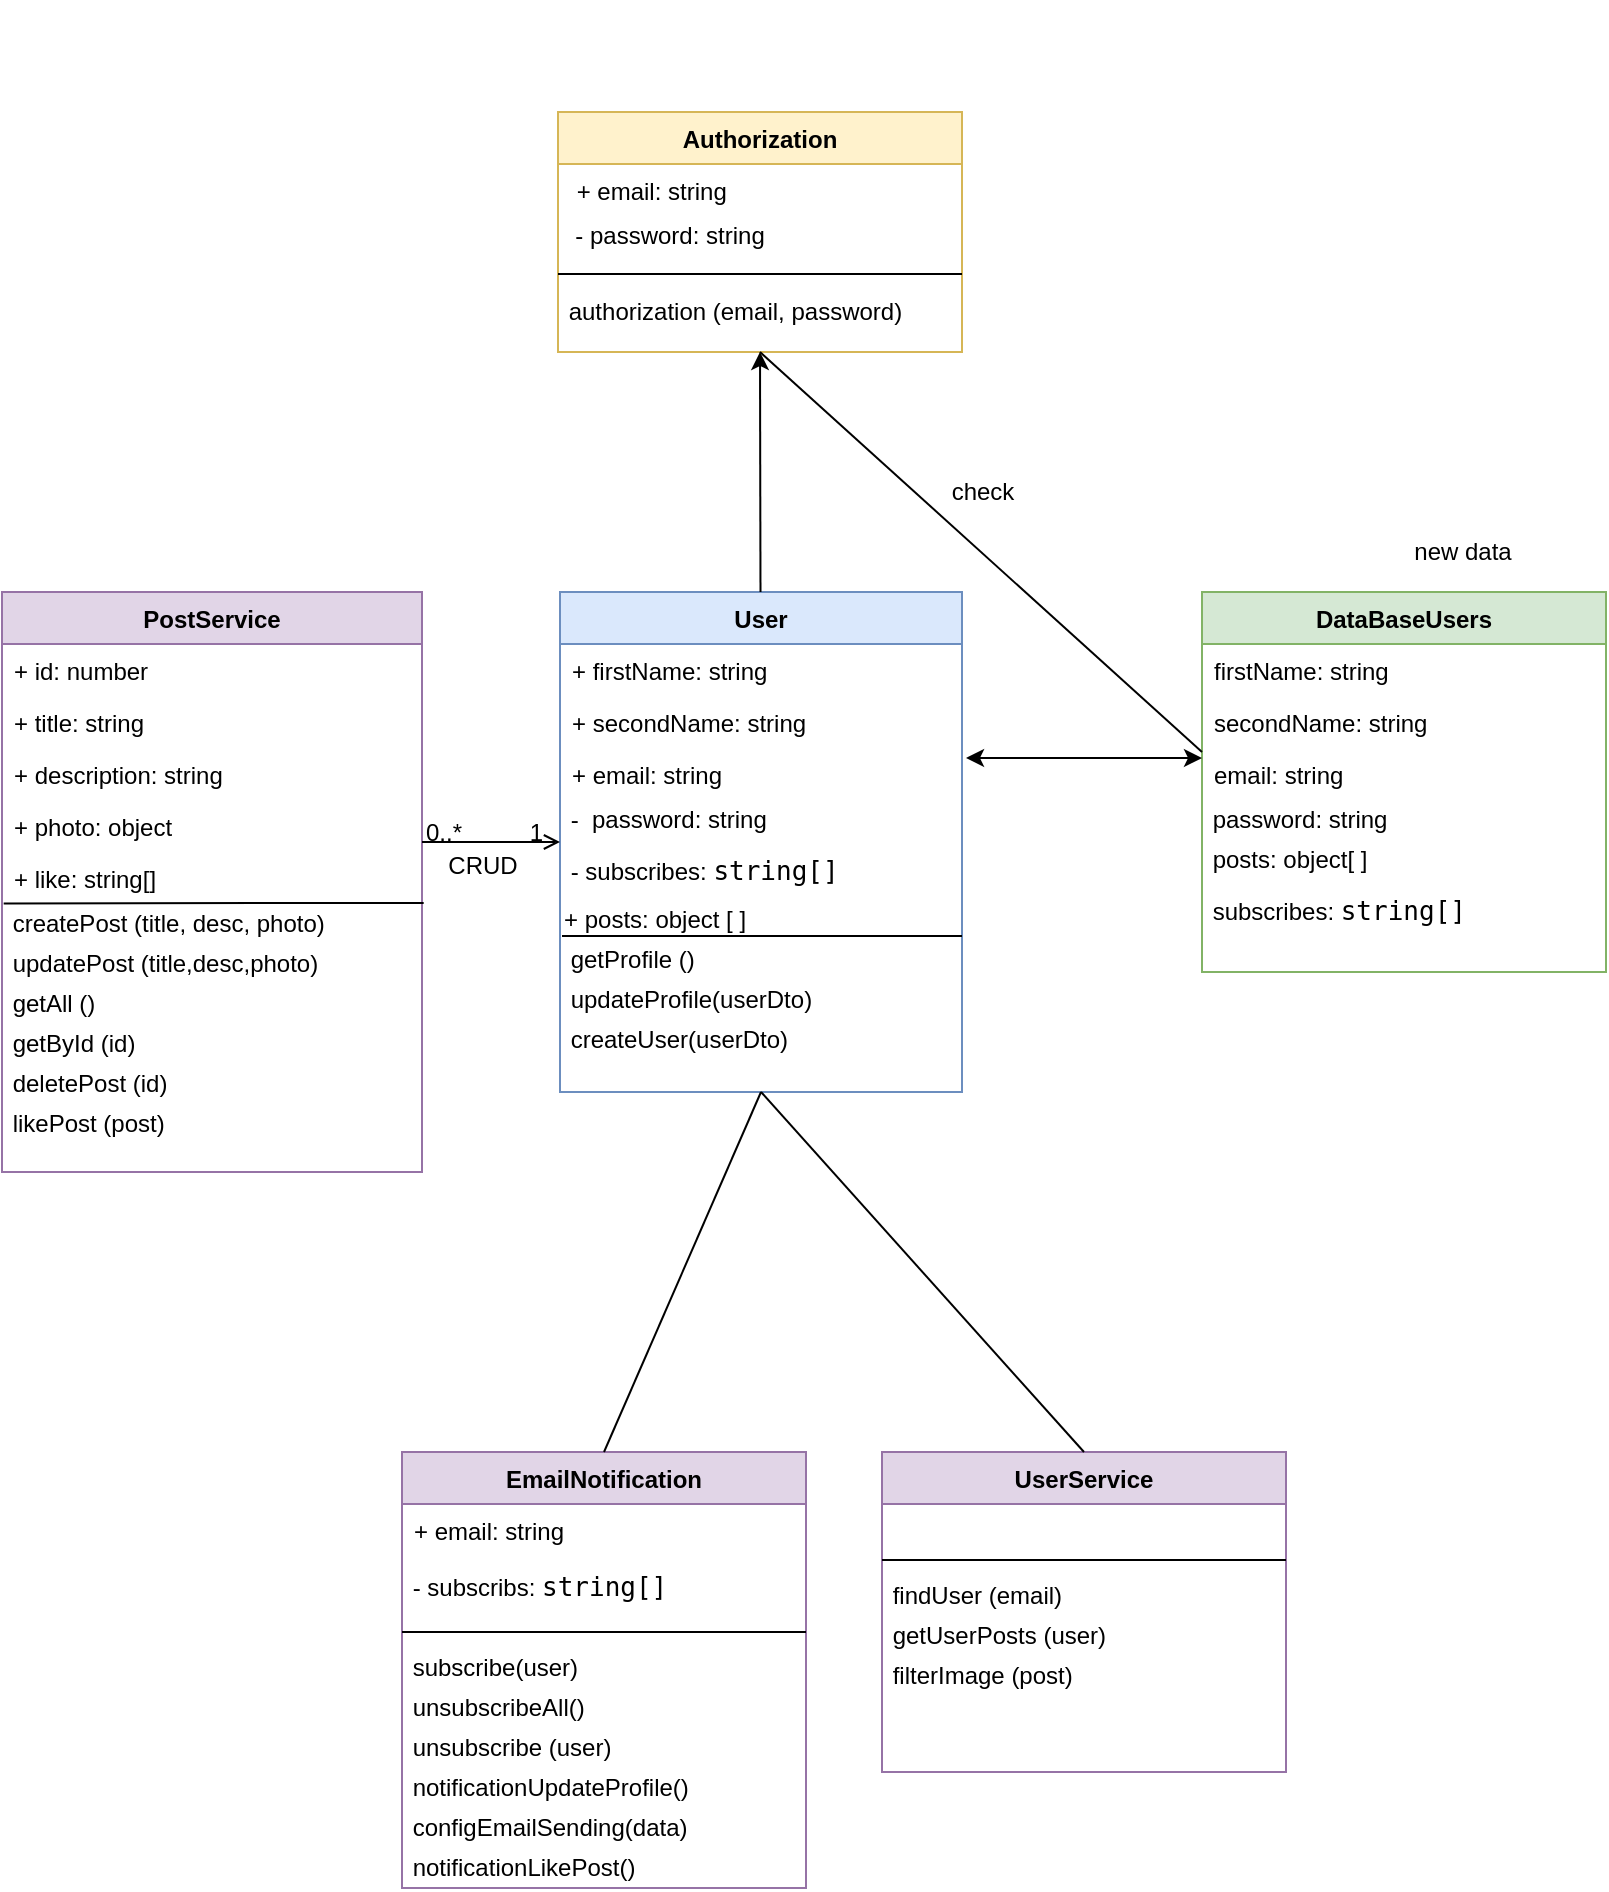 <mxfile version="16.5.4" type="github">
  <diagram id="C5RBs43oDa-KdzZeNtuy" name="Page-1">
    <mxGraphModel dx="1102" dy="882" grid="1" gridSize="10" guides="1" tooltips="1" connect="1" arrows="1" fold="1" page="1" pageScale="1" pageWidth="827" pageHeight="1169" math="0" shadow="0">
      <root>
        <mxCell id="WIyWlLk6GJQsqaUBKTNV-0" />
        <mxCell id="WIyWlLk6GJQsqaUBKTNV-1" parent="WIyWlLk6GJQsqaUBKTNV-0" />
        <mxCell id="zkfFHV4jXpPFQw0GAbJ--0" value="PostService&#xa;" style="swimlane;fontStyle=1;align=center;verticalAlign=top;childLayout=stackLayout;horizontal=1;startSize=26;horizontalStack=0;resizeParent=1;resizeLast=0;collapsible=1;marginBottom=0;rounded=0;shadow=0;strokeWidth=1;fillColor=#e1d5e7;strokeColor=#9673a6;" parent="WIyWlLk6GJQsqaUBKTNV-1" vertex="1">
          <mxGeometry y="400" width="210" height="290" as="geometry">
            <mxRectangle x="230" y="140" width="160" height="26" as="alternateBounds" />
          </mxGeometry>
        </mxCell>
        <mxCell id="zkfFHV4jXpPFQw0GAbJ--1" value="+ id: number" style="text;align=left;verticalAlign=top;spacingLeft=4;spacingRight=4;overflow=hidden;rotatable=0;points=[[0,0.5],[1,0.5]];portConstraint=eastwest;" parent="zkfFHV4jXpPFQw0GAbJ--0" vertex="1">
          <mxGeometry y="26" width="210" height="26" as="geometry" />
        </mxCell>
        <mxCell id="zkfFHV4jXpPFQw0GAbJ--2" value="+ title: string" style="text;align=left;verticalAlign=top;spacingLeft=4;spacingRight=4;overflow=hidden;rotatable=0;points=[[0,0.5],[1,0.5]];portConstraint=eastwest;rounded=0;shadow=0;html=0;" parent="zkfFHV4jXpPFQw0GAbJ--0" vertex="1">
          <mxGeometry y="52" width="210" height="26" as="geometry" />
        </mxCell>
        <mxCell id="zkfFHV4jXpPFQw0GAbJ--3" value="+ description: string" style="text;align=left;verticalAlign=top;spacingLeft=4;spacingRight=4;overflow=hidden;rotatable=0;points=[[0,0.5],[1,0.5]];portConstraint=eastwest;rounded=0;shadow=0;html=0;" parent="zkfFHV4jXpPFQw0GAbJ--0" vertex="1">
          <mxGeometry y="78" width="210" height="26" as="geometry" />
        </mxCell>
        <mxCell id="TGGtBXSz6WMK7u7tevUp-3" value="+ photo: object" style="text;align=left;verticalAlign=top;spacingLeft=4;spacingRight=4;overflow=hidden;rotatable=0;points=[[0,0.5],[1,0.5]];portConstraint=eastwest;rounded=0;shadow=0;html=0;" parent="zkfFHV4jXpPFQw0GAbJ--0" vertex="1">
          <mxGeometry y="104" width="210" height="26" as="geometry" />
        </mxCell>
        <mxCell id="Zz4eNRGso9lK53Tdf_78-0" value="+ like: string[]" style="text;align=left;verticalAlign=top;spacingLeft=4;spacingRight=4;overflow=hidden;rotatable=0;points=[[0,0.5],[1,0.5]];portConstraint=eastwest;rounded=0;shadow=0;html=0;" vertex="1" parent="zkfFHV4jXpPFQw0GAbJ--0">
          <mxGeometry y="130" width="210" height="26" as="geometry" />
        </mxCell>
        <mxCell id="TGGtBXSz6WMK7u7tevUp-5" value="" style="endArrow=none;html=1;rounded=0;exitX=0.004;exitY=-0.014;exitDx=0;exitDy=0;exitPerimeter=0;entryX=1.004;entryY=-0.028;entryDx=0;entryDy=0;entryPerimeter=0;" parent="zkfFHV4jXpPFQw0GAbJ--0" source="VkD3TOjIiIWvsF4e_gnP-7" target="VkD3TOjIiIWvsF4e_gnP-7" edge="1">
          <mxGeometry width="50" height="50" relative="1" as="geometry">
            <mxPoint x="60" y="180" as="sourcePoint" />
            <mxPoint x="110" y="130" as="targetPoint" />
          </mxGeometry>
        </mxCell>
        <mxCell id="VkD3TOjIiIWvsF4e_gnP-7" value="&amp;nbsp;createPost (title, desc, photo)" style="text;html=1;align=left;verticalAlign=middle;resizable=0;points=[];autosize=1;strokeColor=none;fillColor=none;imageAspect=1;pointerEvents=1;imageHeight=24;" parent="zkfFHV4jXpPFQw0GAbJ--0" vertex="1">
          <mxGeometry y="156" width="210" height="20" as="geometry" />
        </mxCell>
        <mxCell id="RooowFxhHjXUuwGwddAt-10" value="&amp;nbsp;updatePost (title,desc,photo)" style="text;html=1;align=left;verticalAlign=middle;resizable=0;points=[];autosize=1;strokeColor=none;fillColor=none;fontSize=12;fontFamily=Helvetica;fontColor=default;" parent="zkfFHV4jXpPFQw0GAbJ--0" vertex="1">
          <mxGeometry y="176" width="210" height="20" as="geometry" />
        </mxCell>
        <mxCell id="RooowFxhHjXUuwGwddAt-11" value="&amp;nbsp;getAll ()" style="text;html=1;align=left;verticalAlign=middle;resizable=0;points=[];autosize=1;strokeColor=none;fillColor=none;fontSize=12;fontFamily=Helvetica;fontColor=default;" parent="zkfFHV4jXpPFQw0GAbJ--0" vertex="1">
          <mxGeometry y="196" width="210" height="20" as="geometry" />
        </mxCell>
        <mxCell id="o71eLGBOCUW8a8nhn07H-0" value="&amp;nbsp;getById (id)" style="text;html=1;align=left;verticalAlign=middle;resizable=0;points=[];autosize=1;strokeColor=none;fillColor=none;fontSize=12;fontFamily=Helvetica;fontColor=default;" parent="zkfFHV4jXpPFQw0GAbJ--0" vertex="1">
          <mxGeometry y="216" width="210" height="20" as="geometry" />
        </mxCell>
        <mxCell id="RooowFxhHjXUuwGwddAt-12" value="&amp;nbsp;deletePost (id)" style="text;html=1;align=left;verticalAlign=middle;resizable=0;points=[];autosize=1;strokeColor=none;fillColor=none;fontSize=12;fontFamily=Helvetica;fontColor=default;" parent="zkfFHV4jXpPFQw0GAbJ--0" vertex="1">
          <mxGeometry y="236" width="210" height="20" as="geometry" />
        </mxCell>
        <mxCell id="RooowFxhHjXUuwGwddAt-57" value="&amp;nbsp;likePost (post)" style="text;html=1;align=left;verticalAlign=middle;resizable=0;points=[];autosize=1;strokeColor=none;fillColor=none;fontSize=12;fontFamily=Helvetica;fontColor=default;" parent="zkfFHV4jXpPFQw0GAbJ--0" vertex="1">
          <mxGeometry y="256" width="210" height="20" as="geometry" />
        </mxCell>
        <mxCell id="zkfFHV4jXpPFQw0GAbJ--17" value="User" style="swimlane;fontStyle=1;align=center;verticalAlign=top;childLayout=stackLayout;horizontal=1;startSize=26;horizontalStack=0;resizeParent=1;resizeLast=0;collapsible=1;marginBottom=0;rounded=0;shadow=0;strokeWidth=1;fillColor=#dae8fc;strokeColor=#6c8ebf;" parent="WIyWlLk6GJQsqaUBKTNV-1" vertex="1">
          <mxGeometry x="279" y="400" width="201" height="250" as="geometry">
            <mxRectangle x="458" y="410" width="160" height="26" as="alternateBounds" />
          </mxGeometry>
        </mxCell>
        <mxCell id="zkfFHV4jXpPFQw0GAbJ--18" value="+ firstName: string" style="text;align=left;verticalAlign=top;spacingLeft=4;spacingRight=4;overflow=hidden;rotatable=0;points=[[0,0.5],[1,0.5]];portConstraint=eastwest;" parent="zkfFHV4jXpPFQw0GAbJ--17" vertex="1">
          <mxGeometry y="26" width="201" height="26" as="geometry" />
        </mxCell>
        <mxCell id="zkfFHV4jXpPFQw0GAbJ--19" value="+ secondName: string" style="text;align=left;verticalAlign=top;spacingLeft=4;spacingRight=4;overflow=hidden;rotatable=0;points=[[0,0.5],[1,0.5]];portConstraint=eastwest;rounded=0;shadow=0;html=0;" parent="zkfFHV4jXpPFQw0GAbJ--17" vertex="1">
          <mxGeometry y="52" width="201" height="26" as="geometry" />
        </mxCell>
        <mxCell id="zkfFHV4jXpPFQw0GAbJ--20" value="+ email: string" style="text;align=left;verticalAlign=top;spacingLeft=4;spacingRight=4;overflow=hidden;rotatable=0;points=[[0,0.5],[1,0.5]];portConstraint=eastwest;rounded=0;shadow=0;html=0;" parent="zkfFHV4jXpPFQw0GAbJ--17" vertex="1">
          <mxGeometry y="78" width="201" height="26" as="geometry" />
        </mxCell>
        <mxCell id="VkD3TOjIiIWvsF4e_gnP-5" value="&amp;nbsp;-&amp;nbsp; password: string" style="text;html=1;align=left;verticalAlign=middle;resizable=0;points=[];autosize=1;strokeColor=none;fillColor=none;" parent="zkfFHV4jXpPFQw0GAbJ--17" vertex="1">
          <mxGeometry y="104" width="201" height="20" as="geometry" />
        </mxCell>
        <mxCell id="RooowFxhHjXUuwGwddAt-49" value="&amp;nbsp;- subscribes:&amp;nbsp;&lt;code class=&quot;ts keyword&quot; style=&quot;line-height: 19.5px ; font-size: 13px ; background: none ; font-family: &amp;#34;consolas&amp;#34; , &amp;#34;courier new&amp;#34; , monospace &amp;#34;important&amp;#34; ; border-radius: 0px ; border: 0px ; float: none ; height: auto ; margin: 0px ; outline: 0px ; overflow: visible ; padding: 0px ; position: static ; vertical-align: baseline ; width: auto ; box-sizing: content-box ; min-height: auto&quot;&gt;string&lt;/code&gt;&lt;code class=&quot;ts plain&quot; style=&quot;line-height: 19.5px ; font-size: 13px ; background: none ; font-family: &amp;#34;consolas&amp;#34; , &amp;#34;courier new&amp;#34; , monospace &amp;#34;important&amp;#34; ; border-radius: 0px ; border: 0px ; float: none ; height: auto ; margin: 0px ; outline: 0px ; overflow: visible ; padding: 0px ; position: static ; vertical-align: baseline ; width: auto ; box-sizing: content-box ; min-height: auto&quot;&gt;[]&lt;/code&gt;" style="text;html=1;align=left;verticalAlign=middle;resizable=0;points=[];autosize=1;strokeColor=none;fillColor=none;fontSize=12;fontFamily=Helvetica;fontColor=default;" parent="zkfFHV4jXpPFQw0GAbJ--17" vertex="1">
          <mxGeometry y="124" width="201" height="30" as="geometry" />
        </mxCell>
        <mxCell id="TGGtBXSz6WMK7u7tevUp-1" value="+ posts: object [ ]" style="text;html=1;align=left;verticalAlign=middle;resizable=0;points=[];autosize=1;strokeColor=none;fillColor=none;" parent="zkfFHV4jXpPFQw0GAbJ--17" vertex="1">
          <mxGeometry y="154" width="201" height="20" as="geometry" />
        </mxCell>
        <mxCell id="RooowFxhHjXUuwGwddAt-14" value="&amp;nbsp;getProfile ()" style="text;html=1;align=left;verticalAlign=middle;resizable=0;points=[];autosize=1;strokeColor=none;fillColor=none;fontSize=12;fontFamily=Helvetica;fontColor=default;" parent="zkfFHV4jXpPFQw0GAbJ--17" vertex="1">
          <mxGeometry y="174" width="201" height="20" as="geometry" />
        </mxCell>
        <mxCell id="TGGtBXSz6WMK7u7tevUp-2" value="" style="endArrow=none;html=1;rounded=0;exitX=1;exitY=0.9;exitDx=0;exitDy=0;exitPerimeter=0;" parent="zkfFHV4jXpPFQw0GAbJ--17" source="TGGtBXSz6WMK7u7tevUp-1" edge="1">
          <mxGeometry width="50" height="50" relative="1" as="geometry">
            <mxPoint x="111" y="410" as="sourcePoint" />
            <mxPoint x="1" y="172" as="targetPoint" />
          </mxGeometry>
        </mxCell>
        <mxCell id="RooowFxhHjXUuwGwddAt-15" value="&amp;nbsp;updateProfile(userDto)" style="text;html=1;align=left;verticalAlign=middle;resizable=0;points=[];autosize=1;strokeColor=none;fillColor=none;fontSize=12;fontFamily=Helvetica;fontColor=default;" parent="zkfFHV4jXpPFQw0GAbJ--17" vertex="1">
          <mxGeometry y="194" width="201" height="20" as="geometry" />
        </mxCell>
        <mxCell id="UMS8t8QA4n5wMa-PVBVG-1" value="&amp;nbsp;createUser(userDto)" style="text;html=1;align=left;verticalAlign=middle;resizable=0;points=[];autosize=1;strokeColor=none;fillColor=none;fontSize=12;fontFamily=Helvetica;fontColor=default;" parent="zkfFHV4jXpPFQw0GAbJ--17" vertex="1">
          <mxGeometry y="214" width="201" height="20" as="geometry" />
        </mxCell>
        <mxCell id="zkfFHV4jXpPFQw0GAbJ--26" value="" style="endArrow=open;shadow=0;strokeWidth=1;rounded=0;endFill=1;edgeStyle=elbowEdgeStyle;elbow=vertical;" parent="WIyWlLk6GJQsqaUBKTNV-1" source="zkfFHV4jXpPFQw0GAbJ--0" target="zkfFHV4jXpPFQw0GAbJ--17" edge="1">
          <mxGeometry x="0.5" y="41" relative="1" as="geometry">
            <mxPoint x="260" y="482" as="sourcePoint" />
            <mxPoint x="420" y="482" as="targetPoint" />
            <mxPoint x="-40" y="32" as="offset" />
          </mxGeometry>
        </mxCell>
        <mxCell id="zkfFHV4jXpPFQw0GAbJ--27" value="0..*" style="resizable=0;align=left;verticalAlign=bottom;labelBackgroundColor=none;fontSize=12;" parent="zkfFHV4jXpPFQw0GAbJ--26" connectable="0" vertex="1">
          <mxGeometry x="-1" relative="1" as="geometry">
            <mxPoint y="4" as="offset" />
          </mxGeometry>
        </mxCell>
        <mxCell id="zkfFHV4jXpPFQw0GAbJ--28" value="1" style="resizable=0;align=right;verticalAlign=bottom;labelBackgroundColor=none;fontSize=12;" parent="zkfFHV4jXpPFQw0GAbJ--26" connectable="0" vertex="1">
          <mxGeometry x="1" relative="1" as="geometry">
            <mxPoint x="-7" y="4" as="offset" />
          </mxGeometry>
        </mxCell>
        <mxCell id="zkfFHV4jXpPFQw0GAbJ--29" value="CRUD" style="text;html=1;resizable=0;points=[];;align=center;verticalAlign=middle;labelBackgroundColor=none;rounded=0;shadow=0;strokeWidth=1;fontSize=12;" parent="zkfFHV4jXpPFQw0GAbJ--26" vertex="1" connectable="0">
          <mxGeometry x="0.5" y="49" relative="1" as="geometry">
            <mxPoint x="-22" y="61" as="offset" />
          </mxGeometry>
        </mxCell>
        <mxCell id="VkD3TOjIiIWvsF4e_gnP-6" value="&lt;span style=&quot;color: rgba(0 , 0 , 0 , 0) ; font-family: monospace ; font-size: 0px&quot;&gt;%3CmxGraphModel%3E%3Croot%3E%3CmxCell%20id%3D%220%22%2F%3E%3CmxCell%20id%3D%221%22%20parent%3D%220%22%2F%3E%3CmxCell%20id%3D%222%22%20value%3D%22createPost(title%2Cdesc%2Cphoto)%22%20style%3D%22text%3Bhtml%3D1%3Balign%3Dcenter%3BverticalAlign%3Dmiddle%3Bresizable%3D0%3Bpoints%3D%5B%5D%3Bautosize%3D1%3BstrokeColor%3Dnone%3BfillColor%3Dnone%3B%22%20vertex%3D%221%22%20parent%3D%221%22%3E%3CmxGeometry%20x%3D%22458%22%20y%3D%22514%22%20width%3D%22162%22%20height%3D%2220%22%20as%3D%22geometry%22%2F%3E%3C%2FmxCell%3E%3C%2Froot%3E%3C%2FmxGraphModel%3E&lt;/span&gt;&lt;span style=&quot;color: rgba(0 , 0 , 0 , 0) ; font-family: monospace ; font-size: 0px&quot;&gt;%3CmxGraphModel%3E%3Croot%3E%3CmxCell%20id%3D%220%22%2F%3E%3CmxCell%20id%3D%221%22%20parent%3D%220%22%2F%3E%3CmxCell%20id%3D%222%22%20value%3D%22createPost(title%2Cdesc%2Cphoto)%22%20style%3D%22text%3Bhtml%3D1%3Balign%3Dcenter%3BverticalAlign%3Dmiddle%3Bresizable%3D0%3Bpoints%3D%5B%5D%3Bautosize%3D1%3BstrokeColor%3Dnone%3BfillColor%3Dnone%3B%22%20vertex%3D%221%22%20parent%3D%221%22%3E%3CmxGeometry%20x%3D%22458%22%20y%3D%22514%22%20width%3D%22162%22%20height%3D%2220%22%20as%3D%22geometry%22%2F%3E%3C%2FmxCell%3E%3C%2Froot%3E%3C%2FmxGraphModel%3E&lt;/span&gt;" style="text;html=1;align=center;verticalAlign=middle;resizable=0;points=[];autosize=1;strokeColor=none;fillColor=none;" parent="WIyWlLk6GJQsqaUBKTNV-1" vertex="1">
          <mxGeometry x="409" y="540" width="20" height="20" as="geometry" />
        </mxCell>
        <mxCell id="VkD3TOjIiIWvsF4e_gnP-17" value="1" style="resizable=0;align=right;verticalAlign=bottom;labelBackgroundColor=none;fontSize=12;rotation=25;fontColor=#FFFFFF;" parent="WIyWlLk6GJQsqaUBKTNV-1" connectable="0" vertex="1">
          <mxGeometry x="460" y="233" as="geometry">
            <mxPoint x="-47.333" y="-101.506" as="offset" />
          </mxGeometry>
        </mxCell>
        <mxCell id="VkD3TOjIiIWvsF4e_gnP-19" value="&lt;span style=&quot;color: rgba(0 , 0 , 0 , 0) ; font-family: monospace ; font-size: 0px&quot;&gt;%3CmxGraphModel%3E%3Croot%3E%3CmxCell%20id%3D%220%22%2F%3E%3CmxCell%20id%3D%221%22%20parent%3D%220%22%2F%3E%3CmxCell%20id%3D%222%22%20value%3D%22createPost(title%2Cdesc%2Cphoto)%22%20style%3D%22text%3Bhtml%3D1%3Balign%3Dcenter%3BverticalAlign%3Dmiddle%3Bresizable%3D0%3Bpoints%3D%5B%5D%3Bautosize%3D1%3BstrokeColor%3Dnone%3BfillColor%3Dnone%3B%22%20vertex%3D%221%22%20parent%3D%221%22%3E%3CmxGeometry%20x%3D%22458%22%20y%3D%22514%22%20width%3D%22162%22%20height%3D%2220%22%20as%3D%22geometry%22%2F%3E%3C%2FmxCell%3E%3C%2Froot%3E%3C%2FmxGraphModel%3E&lt;/span&gt;&lt;span style=&quot;color: rgba(0 , 0 , 0 , 0) ; font-family: monospace ; font-size: 0px&quot;&gt;%3CmxGraphModel%3E%3Croot%3E%3CmxCell%20id%3D%220%22%2F%3E%3CmxCell%20id%3D%221%22%20parent%3D%220%22%2F%3E%3CmxCell%20id%3D%222%22%20value%3D%22createPost(title%2Cdesc%2Cphoto)%22%20style%3D%22text%3Bhtml%3D1%3Balign%3Dcenter%3BverticalAlign%3Dmiddle%3Bresizable%3D0%3Bpoints%3D%5B%5D%3Bautosize%3D1%3BstrokeColor%3Dnone%3BfillColor%3Dnone%3B%22%20vertex%3D%221%22%20parent%3D%221%22%3E%3CmxGeometry%20x%3D%22458%22%20y%3D%22514%22%20width%3D%22162%22%20height%3D%2220%22%20as%3D%22geometry%22%2F%3E%3C%2FmxCell%3E%3C%2Froot%3E%3C%2FmxGraphModel%3E&lt;/span&gt;" style="text;html=1;align=center;verticalAlign=middle;resizable=0;points=[];autosize=1;strokeColor=none;fillColor=none;" parent="WIyWlLk6GJQsqaUBKTNV-1" vertex="1">
          <mxGeometry x="499" y="300" width="20" height="20" as="geometry" />
        </mxCell>
        <mxCell id="VkD3TOjIiIWvsF4e_gnP-31" value="1" style="resizable=0;align=right;verticalAlign=bottom;labelBackgroundColor=none;fontSize=12;rotation=25;fontColor=#FFFFFF;" parent="WIyWlLk6GJQsqaUBKTNV-1" connectable="0" vertex="1">
          <mxGeometry x="737" y="473" as="geometry">
            <mxPoint x="-47.333" y="-101.506" as="offset" />
          </mxGeometry>
        </mxCell>
        <mxCell id="RooowFxhHjXUuwGwddAt-1" value="DataBaseUsers" style="swimlane;fontStyle=1;align=center;verticalAlign=top;childLayout=stackLayout;horizontal=1;startSize=26;horizontalStack=0;resizeParent=1;resizeLast=0;collapsible=1;marginBottom=0;rounded=0;shadow=0;strokeWidth=1;fillColor=#d5e8d4;strokeColor=#82b366;" parent="WIyWlLk6GJQsqaUBKTNV-1" vertex="1">
          <mxGeometry x="600" y="400" width="202" height="190" as="geometry">
            <mxRectangle x="458" y="410" width="160" height="26" as="alternateBounds" />
          </mxGeometry>
        </mxCell>
        <mxCell id="RooowFxhHjXUuwGwddAt-2" value="firstName: string" style="text;align=left;verticalAlign=top;spacingLeft=4;spacingRight=4;overflow=hidden;rotatable=0;points=[[0,0.5],[1,0.5]];portConstraint=eastwest;" parent="RooowFxhHjXUuwGwddAt-1" vertex="1">
          <mxGeometry y="26" width="202" height="26" as="geometry" />
        </mxCell>
        <mxCell id="RooowFxhHjXUuwGwddAt-3" value="secondName: string" style="text;align=left;verticalAlign=top;spacingLeft=4;spacingRight=4;overflow=hidden;rotatable=0;points=[[0,0.5],[1,0.5]];portConstraint=eastwest;rounded=0;shadow=0;html=0;" parent="RooowFxhHjXUuwGwddAt-1" vertex="1">
          <mxGeometry y="52" width="202" height="26" as="geometry" />
        </mxCell>
        <mxCell id="RooowFxhHjXUuwGwddAt-4" value="email: string" style="text;align=left;verticalAlign=top;spacingLeft=4;spacingRight=4;overflow=hidden;rotatable=0;points=[[0,0.5],[1,0.5]];portConstraint=eastwest;rounded=0;shadow=0;html=0;" parent="RooowFxhHjXUuwGwddAt-1" vertex="1">
          <mxGeometry y="78" width="202" height="26" as="geometry" />
        </mxCell>
        <mxCell id="RooowFxhHjXUuwGwddAt-5" value="&amp;nbsp;password: string" style="text;html=1;align=left;verticalAlign=middle;resizable=0;points=[];autosize=1;strokeColor=none;fillColor=none;" parent="RooowFxhHjXUuwGwddAt-1" vertex="1">
          <mxGeometry y="104" width="202" height="20" as="geometry" />
        </mxCell>
        <mxCell id="RooowFxhHjXUuwGwddAt-8" value="&amp;nbsp;posts: object[ ]" style="text;html=1;align=left;verticalAlign=middle;resizable=0;points=[];autosize=1;strokeColor=none;fillColor=none;" parent="RooowFxhHjXUuwGwddAt-1" vertex="1">
          <mxGeometry y="124" width="202" height="20" as="geometry" />
        </mxCell>
        <mxCell id="RooowFxhHjXUuwGwddAt-31" value="&amp;nbsp;subscribes:&amp;nbsp;&lt;code class=&quot;ts keyword&quot; style=&quot;line-height: 19.5px ; font-size: 13px ; font-family: &amp;#34;consolas&amp;#34; , &amp;#34;courier new&amp;#34; , monospace &amp;#34;important&amp;#34; ; border-radius: 0px ; background: none ; border: 0px ; float: none ; height: auto ; margin: 0px ; outline: 0px ; overflow: visible ; padding: 0px ; position: static ; vertical-align: baseline ; width: auto ; box-sizing: content-box ; min-height: auto&quot;&gt;string&lt;/code&gt;&lt;code class=&quot;ts plain&quot; style=&quot;line-height: 19.5px ; font-size: 13px ; font-family: &amp;#34;consolas&amp;#34; , &amp;#34;courier new&amp;#34; , monospace &amp;#34;important&amp;#34; ; border-radius: 0px ; background: none ; border: 0px ; float: none ; height: auto ; margin: 0px ; outline: 0px ; overflow: visible ; padding: 0px ; position: static ; vertical-align: baseline ; width: auto ; box-sizing: content-box ; min-height: auto&quot;&gt;[]&lt;/code&gt;" style="text;html=1;align=left;verticalAlign=middle;resizable=0;points=[];autosize=1;strokeColor=none;fillColor=none;fontSize=12;fontFamily=Helvetica;fontColor=default;" parent="RooowFxhHjXUuwGwddAt-1" vertex="1">
          <mxGeometry y="144" width="202" height="30" as="geometry" />
        </mxCell>
        <mxCell id="VkD3TOjIiIWvsF4e_gnP-24" value="Authorization" style="swimlane;fontStyle=1;align=center;verticalAlign=top;childLayout=stackLayout;horizontal=1;startSize=26;horizontalStack=0;resizeParent=1;resizeLast=0;collapsible=1;marginBottom=0;rounded=0;shadow=0;strokeWidth=1;fillColor=#fff2cc;strokeColor=#d6b656;" parent="WIyWlLk6GJQsqaUBKTNV-1" vertex="1">
          <mxGeometry x="278" y="160" width="202" height="120" as="geometry">
            <mxRectangle x="458" y="410" width="160" height="26" as="alternateBounds" />
          </mxGeometry>
        </mxCell>
        <mxCell id="VkD3TOjIiIWvsF4e_gnP-26" value=" + email: string" style="text;align=left;verticalAlign=top;spacingLeft=4;spacingRight=4;overflow=hidden;rotatable=0;points=[[0,0.5],[1,0.5]];portConstraint=eastwest;rounded=0;shadow=0;html=0;" parent="VkD3TOjIiIWvsF4e_gnP-24" vertex="1">
          <mxGeometry y="26" width="202" height="26" as="geometry" />
        </mxCell>
        <mxCell id="VkD3TOjIiIWvsF4e_gnP-28" value="&amp;nbsp; - password: string" style="text;html=1;align=left;verticalAlign=middle;resizable=0;points=[];autosize=1;strokeColor=none;fillColor=none;" parent="VkD3TOjIiIWvsF4e_gnP-24" vertex="1">
          <mxGeometry y="52" width="202" height="20" as="geometry" />
        </mxCell>
        <mxCell id="VkD3TOjIiIWvsF4e_gnP-29" value="" style="line;html=1;strokeWidth=1;align=left;verticalAlign=middle;spacingTop=-1;spacingLeft=3;spacingRight=3;rotatable=0;labelPosition=right;points=[];portConstraint=eastwest;" parent="VkD3TOjIiIWvsF4e_gnP-24" vertex="1">
          <mxGeometry y="72" width="202" height="18" as="geometry" />
        </mxCell>
        <mxCell id="VkD3TOjIiIWvsF4e_gnP-30" value="&lt;font color=&quot;#000000&quot;&gt;&amp;nbsp;authorization (email, password)&lt;/font&gt;" style="text;html=1;align=left;verticalAlign=middle;resizable=0;points=[];autosize=1;strokeColor=none;fillColor=none;fontColor=#FFFFFF;" parent="VkD3TOjIiIWvsF4e_gnP-24" vertex="1">
          <mxGeometry y="90" width="202" height="20" as="geometry" />
        </mxCell>
        <mxCell id="RooowFxhHjXUuwGwddAt-20" value="" style="endArrow=classic;html=1;rounded=0;fontFamily=Helvetica;fontSize=12;fontColor=default;entryX=0.5;entryY=1;entryDx=0;entryDy=0;" parent="WIyWlLk6GJQsqaUBKTNV-1" source="zkfFHV4jXpPFQw0GAbJ--17" target="VkD3TOjIiIWvsF4e_gnP-24" edge="1">
          <mxGeometry width="50" height="50" relative="1" as="geometry">
            <mxPoint x="360" y="430" as="sourcePoint" />
            <mxPoint x="410" y="380" as="targetPoint" />
          </mxGeometry>
        </mxCell>
        <mxCell id="RooowFxhHjXUuwGwddAt-21" value="EmailNotification" style="swimlane;fontStyle=1;align=center;verticalAlign=top;childLayout=stackLayout;horizontal=1;startSize=26;horizontalStack=0;resizeParent=1;resizeLast=0;collapsible=1;marginBottom=0;rounded=0;shadow=0;strokeWidth=1;fillColor=#e1d5e7;strokeColor=#9673a6;" parent="WIyWlLk6GJQsqaUBKTNV-1" vertex="1">
          <mxGeometry x="200" y="830" width="202" height="218" as="geometry">
            <mxRectangle x="458" y="410" width="160" height="26" as="alternateBounds" />
          </mxGeometry>
        </mxCell>
        <mxCell id="RooowFxhHjXUuwGwddAt-23" value="+ email: string" style="text;align=left;verticalAlign=top;spacingLeft=4;spacingRight=4;overflow=hidden;rotatable=0;points=[[0,0.5],[1,0.5]];portConstraint=eastwest;rounded=0;shadow=0;html=0;" parent="RooowFxhHjXUuwGwddAt-21" vertex="1">
          <mxGeometry y="26" width="202" height="26" as="geometry" />
        </mxCell>
        <mxCell id="RooowFxhHjXUuwGwddAt-25" value="&amp;nbsp;- subscribs:&amp;nbsp;&lt;code class=&quot;ts keyword&quot; style=&quot;line-height: 19.5px ; font-size: 13px ; background: none ; font-family: &amp;#34;consolas&amp;#34; , &amp;#34;courier new&amp;#34; , monospace &amp;#34;important&amp;#34; ; border-radius: 0px ; border: 0px ; float: none ; height: auto ; margin: 0px ; outline: 0px ; overflow: visible ; padding: 0px ; position: static ; vertical-align: baseline ; width: auto ; box-sizing: content-box ; min-height: auto&quot;&gt;string&lt;/code&gt;&lt;code class=&quot;ts plain&quot; style=&quot;line-height: 19.5px ; font-size: 13px ; background: none ; font-family: &amp;#34;consolas&amp;#34; , &amp;#34;courier new&amp;#34; , monospace &amp;#34;important&amp;#34; ; border-radius: 0px ; border: 0px ; float: none ; height: auto ; margin: 0px ; outline: 0px ; overflow: visible ; padding: 0px ; position: static ; vertical-align: baseline ; width: auto ; box-sizing: content-box ; min-height: auto&quot;&gt;[]&lt;/code&gt;" style="text;html=1;align=left;verticalAlign=middle;resizable=0;points=[];autosize=1;strokeColor=none;fillColor=none;" parent="RooowFxhHjXUuwGwddAt-21" vertex="1">
          <mxGeometry y="52" width="202" height="30" as="geometry" />
        </mxCell>
        <mxCell id="RooowFxhHjXUuwGwddAt-26" value="" style="line;html=1;strokeWidth=1;align=left;verticalAlign=middle;spacingTop=-1;spacingLeft=3;spacingRight=3;rotatable=0;labelPosition=right;points=[];portConstraint=eastwest;" parent="RooowFxhHjXUuwGwddAt-21" vertex="1">
          <mxGeometry y="82" width="202" height="16" as="geometry" />
        </mxCell>
        <mxCell id="RooowFxhHjXUuwGwddAt-27" value="&lt;font color=&quot;#000000&quot;&gt;&amp;nbsp;subscribe(user)&lt;/font&gt;" style="text;html=1;align=left;verticalAlign=middle;resizable=0;points=[];autosize=1;strokeColor=none;fillColor=none;fontColor=#FFFFFF;" parent="RooowFxhHjXUuwGwddAt-21" vertex="1">
          <mxGeometry y="98" width="202" height="20" as="geometry" />
        </mxCell>
        <mxCell id="RooowFxhHjXUuwGwddAt-28" value="&amp;nbsp;unsubscribeAll()" style="text;html=1;align=left;verticalAlign=middle;resizable=0;points=[];autosize=1;strokeColor=none;fillColor=none;fontSize=12;fontFamily=Helvetica;fontColor=default;" parent="RooowFxhHjXUuwGwddAt-21" vertex="1">
          <mxGeometry y="118" width="202" height="20" as="geometry" />
        </mxCell>
        <mxCell id="RooowFxhHjXUuwGwddAt-29" value="&amp;nbsp;unsubscribe (user)" style="text;html=1;align=left;verticalAlign=middle;resizable=0;points=[];autosize=1;strokeColor=none;fillColor=none;fontSize=12;fontFamily=Helvetica;fontColor=default;" parent="RooowFxhHjXUuwGwddAt-21" vertex="1">
          <mxGeometry y="138" width="202" height="20" as="geometry" />
        </mxCell>
        <mxCell id="RooowFxhHjXUuwGwddAt-30" value="&amp;nbsp;notificationUpdateProfile()" style="text;html=1;align=left;verticalAlign=middle;resizable=0;points=[];autosize=1;strokeColor=none;fillColor=none;fontSize=12;fontFamily=Helvetica;fontColor=default;" parent="RooowFxhHjXUuwGwddAt-21" vertex="1">
          <mxGeometry y="158" width="202" height="20" as="geometry" />
        </mxCell>
        <mxCell id="RooowFxhHjXUuwGwddAt-33" value="&amp;nbsp;configEmailSending(data)" style="text;html=1;align=left;verticalAlign=middle;resizable=0;points=[];autosize=1;strokeColor=none;fillColor=none;fontSize=12;fontFamily=Helvetica;fontColor=default;" parent="RooowFxhHjXUuwGwddAt-21" vertex="1">
          <mxGeometry y="178" width="202" height="20" as="geometry" />
        </mxCell>
        <mxCell id="RooowFxhHjXUuwGwddAt-47" value="&amp;nbsp;notificationLikePost()" style="text;html=1;align=left;verticalAlign=middle;resizable=0;points=[];autosize=1;strokeColor=none;fillColor=none;fontSize=12;fontFamily=Helvetica;fontColor=default;" parent="RooowFxhHjXUuwGwddAt-21" vertex="1">
          <mxGeometry y="198" width="202" height="20" as="geometry" />
        </mxCell>
        <mxCell id="RooowFxhHjXUuwGwddAt-32" value="" style="endArrow=none;html=1;rounded=0;fontFamily=Helvetica;fontSize=12;fontColor=default;entryX=0.5;entryY=1;entryDx=0;entryDy=0;exitX=0.5;exitY=0;exitDx=0;exitDy=0;" parent="WIyWlLk6GJQsqaUBKTNV-1" source="RooowFxhHjXUuwGwddAt-21" target="zkfFHV4jXpPFQw0GAbJ--17" edge="1">
          <mxGeometry width="50" height="50" relative="1" as="geometry">
            <mxPoint x="360" y="710" as="sourcePoint" />
            <mxPoint x="410" y="660" as="targetPoint" />
          </mxGeometry>
        </mxCell>
        <mxCell id="RooowFxhHjXUuwGwddAt-34" value="UserService" style="swimlane;fontStyle=1;align=center;verticalAlign=top;childLayout=stackLayout;horizontal=1;startSize=26;horizontalStack=0;resizeParent=1;resizeLast=0;collapsible=1;marginBottom=0;rounded=0;shadow=0;strokeWidth=1;fillColor=#e1d5e7;strokeColor=#9673a6;" parent="WIyWlLk6GJQsqaUBKTNV-1" vertex="1">
          <mxGeometry x="440" y="830" width="202" height="160" as="geometry">
            <mxRectangle x="458" y="410" width="160" height="26" as="alternateBounds" />
          </mxGeometry>
        </mxCell>
        <mxCell id="RooowFxhHjXUuwGwddAt-36" value="&amp;nbsp;" style="text;html=1;align=left;verticalAlign=middle;resizable=0;points=[];autosize=1;strokeColor=none;fillColor=none;" parent="RooowFxhHjXUuwGwddAt-34" vertex="1">
          <mxGeometry y="26" width="202" height="20" as="geometry" />
        </mxCell>
        <mxCell id="RooowFxhHjXUuwGwddAt-37" value="" style="line;html=1;strokeWidth=1;align=left;verticalAlign=middle;spacingTop=-1;spacingLeft=3;spacingRight=3;rotatable=0;labelPosition=right;points=[];portConstraint=eastwest;" parent="RooowFxhHjXUuwGwddAt-34" vertex="1">
          <mxGeometry y="46" width="202" height="16" as="geometry" />
        </mxCell>
        <mxCell id="RooowFxhHjXUuwGwddAt-42" value="&amp;nbsp;findUser (email)" style="text;html=1;align=left;verticalAlign=middle;resizable=0;points=[];autosize=1;strokeColor=none;fillColor=none;fontSize=12;fontFamily=Helvetica;fontColor=default;" parent="RooowFxhHjXUuwGwddAt-34" vertex="1">
          <mxGeometry y="62" width="202" height="20" as="geometry" />
        </mxCell>
        <mxCell id="RooowFxhHjXUuwGwddAt-43" value="&amp;nbsp;getUserPosts (user)" style="text;html=1;align=left;verticalAlign=middle;resizable=0;points=[];autosize=1;strokeColor=none;fillColor=none;fontSize=12;fontFamily=Helvetica;fontColor=default;" parent="RooowFxhHjXUuwGwddAt-34" vertex="1">
          <mxGeometry y="82" width="202" height="20" as="geometry" />
        </mxCell>
        <mxCell id="RooowFxhHjXUuwGwddAt-44" value="&amp;nbsp;filterImage (post)" style="text;html=1;align=left;verticalAlign=middle;resizable=0;points=[];autosize=1;strokeColor=none;fillColor=none;fontSize=12;fontFamily=Helvetica;fontColor=default;" parent="RooowFxhHjXUuwGwddAt-34" vertex="1">
          <mxGeometry y="102" width="202" height="20" as="geometry" />
        </mxCell>
        <mxCell id="RooowFxhHjXUuwGwddAt-48" value="" style="endArrow=none;html=1;rounded=0;fontFamily=Helvetica;fontSize=12;fontColor=default;exitX=0.5;exitY=0;exitDx=0;exitDy=0;entryX=0.5;entryY=1;entryDx=0;entryDy=0;" parent="WIyWlLk6GJQsqaUBKTNV-1" source="RooowFxhHjXUuwGwddAt-34" target="zkfFHV4jXpPFQw0GAbJ--17" edge="1">
          <mxGeometry width="50" height="50" relative="1" as="geometry">
            <mxPoint x="360" y="710" as="sourcePoint" />
            <mxPoint x="420" y="610" as="targetPoint" />
          </mxGeometry>
        </mxCell>
        <mxCell id="RooowFxhHjXUuwGwddAt-54" value="" style="endArrow=none;html=1;rounded=0;fontFamily=Helvetica;fontSize=12;fontColor=default;exitX=0.5;exitY=1;exitDx=0;exitDy=0;" parent="WIyWlLk6GJQsqaUBKTNV-1" source="VkD3TOjIiIWvsF4e_gnP-24" edge="1">
          <mxGeometry width="50" height="50" relative="1" as="geometry">
            <mxPoint x="390" y="590" as="sourcePoint" />
            <mxPoint x="600" y="480" as="targetPoint" />
          </mxGeometry>
        </mxCell>
        <mxCell id="RooowFxhHjXUuwGwddAt-58" value="new data" style="text;html=1;align=center;verticalAlign=middle;resizable=0;points=[];autosize=1;strokeColor=none;fillColor=none;fontSize=12;fontFamily=Helvetica;fontColor=default;" parent="WIyWlLk6GJQsqaUBKTNV-1" vertex="1">
          <mxGeometry x="700" y="370" width="60" height="20" as="geometry" />
        </mxCell>
        <mxCell id="RooowFxhHjXUuwGwddAt-59" value="check" style="text;html=1;align=center;verticalAlign=middle;resizable=0;points=[];autosize=1;strokeColor=none;fillColor=none;fontSize=12;fontFamily=Helvetica;fontColor=default;" parent="WIyWlLk6GJQsqaUBKTNV-1" vertex="1">
          <mxGeometry x="465" y="340" width="50" height="20" as="geometry" />
        </mxCell>
        <mxCell id="RooowFxhHjXUuwGwddAt-60" value="" style="endArrow=classic;startArrow=classic;html=1;rounded=0;fontFamily=Helvetica;fontSize=12;fontColor=default;exitX=1.01;exitY=0.192;exitDx=0;exitDy=0;exitPerimeter=0;" parent="WIyWlLk6GJQsqaUBKTNV-1" source="zkfFHV4jXpPFQw0GAbJ--20" edge="1">
          <mxGeometry width="50" height="50" relative="1" as="geometry">
            <mxPoint x="550" y="533" as="sourcePoint" />
            <mxPoint x="600" y="483" as="targetPoint" />
          </mxGeometry>
        </mxCell>
      </root>
    </mxGraphModel>
  </diagram>
</mxfile>
